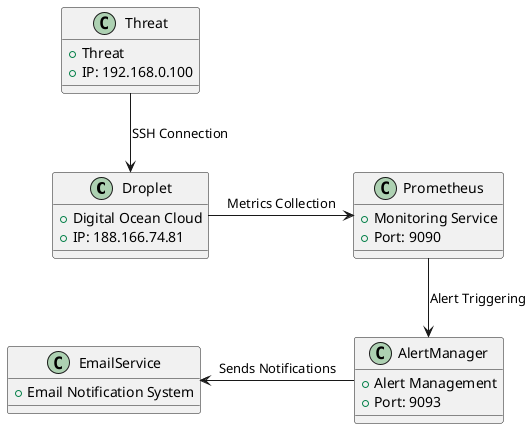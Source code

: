 @startuml
!define RECTANGLE class

RECTANGLE Droplet {
  + Digital Ocean Cloud
  + IP: 188.166.74.81
}

RECTANGLE Prometheus {
  + Monitoring Service
  + Port: 9090
}

RECTANGLE AlertManager {
  + Alert Management
  + Port: 9093
}

RECTANGLE EmailService {
  + Email Notification System
}

RECTANGLE Threat {
  + Threat
  + IP: 192.168.0.100
}

Threat -down-> Droplet : SSH Connection
Droplet -right-> Prometheus : Metrics Collection
Prometheus -down-> AlertManager : Alert Triggering
AlertManager -left-> EmailService : Sends Notifications
@enduml